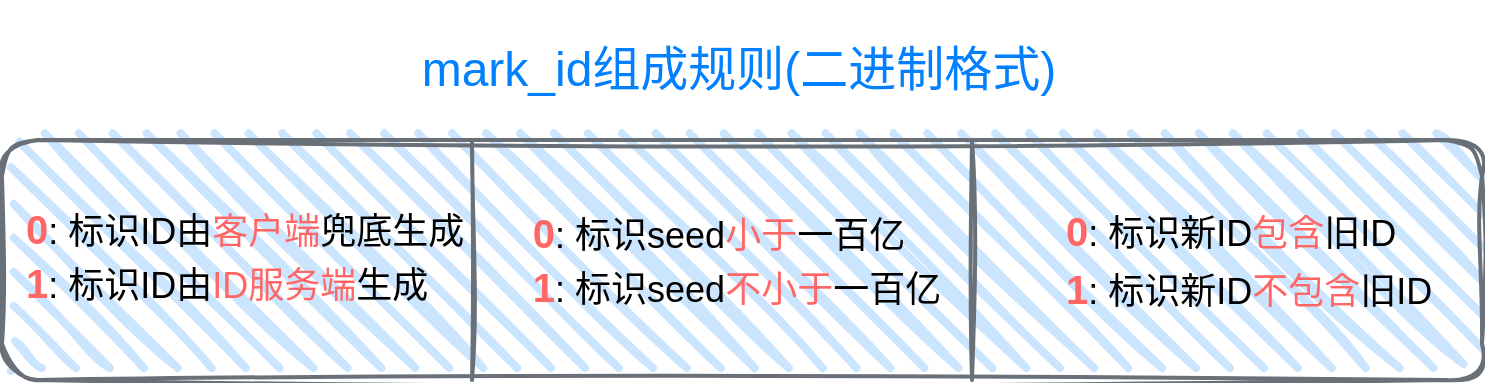 <mxfile version="20.8.3" type="github">
  <diagram id="3UV2N2_CsK47-BD-zQZb" name="第 1 页">
    <mxGraphModel dx="1026" dy="733" grid="1" gridSize="10" guides="1" tooltips="1" connect="1" arrows="1" fold="1" page="1" pageScale="1" pageWidth="827" pageHeight="1169" math="0" shadow="0">
      <root>
        <mxCell id="0" />
        <mxCell id="1" parent="0" />
        <mxCell id="_gT4ns5PDXYJ1jsOTfaG-1" value="" style="rounded=1;whiteSpace=wrap;html=1;fillColor=#CCE5FF;strokeColor=#6A7078;sketch=1;jiggle=2;fillWeight=4;hachureGap=12;hachureAngle=45;curveFitting=0.95;strokeWidth=2;shadow=0;glass=0;" parent="1" vertex="1">
          <mxGeometry x="40" y="200" width="740" height="120" as="geometry" />
        </mxCell>
        <mxCell id="_gT4ns5PDXYJ1jsOTfaG-2" value="" style="line;strokeWidth=2;direction=south;html=1;perimeter=backbonePerimeter;points=[];outlineConnect=0;sketch=1;fillWeight=4;hachureGap=12;hachureAngle=45;jiggle=2;curveFitting=0.95;strokeColor=#6A7078;fillColor=#CCE5FF;fontSize=4;" parent="1" vertex="1">
          <mxGeometry x="270" y="200" width="10" height="120" as="geometry" />
        </mxCell>
        <mxCell id="_gT4ns5PDXYJ1jsOTfaG-4" value="&lt;p style=&quot;line-height: 140%; font-size: 18px;&quot;&gt;&lt;/p&gt;&lt;div style=&quot;line-height: 150%;&quot;&gt;&lt;span style=&quot;background-color: initial;&quot;&gt;&lt;font size=&quot;1&quot; style=&quot;&quot; color=&quot;#ff6666&quot;&gt;&lt;b style=&quot;font-size: 20px;&quot;&gt;0&lt;/b&gt;&lt;/font&gt;: 标识新ID&lt;font color=&quot;#ff6666&quot;&gt;包含&lt;/font&gt;旧ID&lt;/span&gt;&lt;/div&gt;&lt;div style=&quot;&quot;&gt;&lt;span style=&quot;background-color: initial;&quot;&gt;&lt;b style=&quot;&quot;&gt;&lt;font color=&quot;#ff6666&quot; style=&quot;font-size: 20px;&quot;&gt;1&lt;/font&gt;&lt;/b&gt;: 标识新ID&lt;font color=&quot;#ff6666&quot;&gt;不包含&lt;/font&gt;旧ID&lt;/span&gt;&lt;/div&gt;&lt;p style=&quot;font-size: 18px;&quot;&gt;&lt;/p&gt;" style="text;html=1;strokeColor=none;fillColor=none;align=left;verticalAlign=middle;whiteSpace=wrap;rounded=0;sketch=1;fillWeight=4;hachureGap=12;hachureAngle=45;jiggle=2;curveFitting=0.95;strokeWidth=2;spacing=2;fontFamily=Helvetica;fontStyle=0;fontSize=18;" parent="1" vertex="1">
          <mxGeometry x="570" y="225" width="190" height="70" as="geometry" />
        </mxCell>
        <mxCell id="_gT4ns5PDXYJ1jsOTfaG-5" value="&lt;p style=&quot;line-height: 150%; font-size: 18px;&quot;&gt;&lt;/p&gt;&lt;div style=&quot;text-align: left; line-height: 150%;&quot;&gt;&lt;span style=&quot;background-color: initial;&quot;&gt;&lt;font color=&quot;#ff6666&quot; style=&quot;font-size: 20px;&quot;&gt;&lt;b&gt;0&lt;/b&gt;&lt;/font&gt;&lt;/span&gt;&lt;span style=&quot;font-size: 18px; background-color: initial;&quot;&gt;: 标识seed&lt;font color=&quot;#ff6666&quot;&gt;小于&lt;/font&gt;一百亿&lt;/span&gt;&lt;/div&gt;&lt;b&gt;&lt;font color=&quot;#ff6666&quot; style=&quot;font-size: 20px;&quot;&gt;1&lt;/font&gt;&lt;/b&gt;: 标识seed&lt;font color=&quot;#ff6666&quot;&gt;不小于&lt;/font&gt;一百亿&lt;p style=&quot;font-size: 18px;&quot;&gt;&lt;/p&gt;" style="text;html=1;strokeColor=none;fillColor=none;align=center;verticalAlign=middle;whiteSpace=wrap;rounded=0;sketch=1;fillWeight=4;hachureGap=12;hachureAngle=45;jiggle=2;curveFitting=0.95;strokeWidth=2;spacing=2;fontSize=18;" parent="1" vertex="1">
          <mxGeometry x="295" y="215" width="225" height="90" as="geometry" />
        </mxCell>
        <mxCell id="_gT4ns5PDXYJ1jsOTfaG-7" value="" style="line;strokeWidth=2;direction=south;html=1;perimeter=backbonePerimeter;points=[];outlineConnect=0;sketch=1;fillWeight=4;hachureGap=12;hachureAngle=45;jiggle=2;curveFitting=0.95;strokeColor=#6A7078;fillColor=#CCE5FF;fontSize=4;" parent="1" vertex="1">
          <mxGeometry x="520" y="200" width="10" height="120" as="geometry" />
        </mxCell>
        <mxCell id="_gT4ns5PDXYJ1jsOTfaG-8" value="mark_id组成规则(二进制格式)" style="text;strokeColor=none;fillColor=none;html=1;fontSize=24;fontStyle=0;verticalAlign=middle;align=center;labelBackgroundColor=none;labelBorderColor=none;sketch=1;fillWeight=4;hachureGap=12;hachureAngle=45;jiggle=2;curveFitting=0.95;strokeWidth=2;fontFamily=Helvetica;fontColor=#007FFF;" parent="1" vertex="1">
          <mxGeometry x="212.5" y="130" width="390" height="70" as="geometry" />
        </mxCell>
        <mxCell id="euerRezrnD9yb3MaIjkY-1" value="&lt;p style=&quot;line-height: 150%; font-size: 18px;&quot;&gt;&lt;/p&gt;&lt;div style=&quot;line-height: 150%;&quot;&gt;&lt;span style=&quot;background-color: initial;&quot;&gt;&lt;font color=&quot;#ff6666&quot; style=&quot;font-size: 20px;&quot;&gt;&lt;b&gt;0&lt;/b&gt;&lt;/font&gt;&lt;/span&gt;&lt;span style=&quot;font-size: 18px; background-color: initial;&quot;&gt;: 标识ID由&lt;font color=&quot;#ff6666&quot;&gt;客户端&lt;/font&gt;兜底生成&lt;/span&gt;&lt;/div&gt;&lt;b&gt;&lt;font color=&quot;#ff6666&quot; style=&quot;font-size: 20px;&quot;&gt;1&lt;/font&gt;&lt;/b&gt;: 标识ID由&lt;font color=&quot;#ff6666&quot;&gt;ID服务端&lt;/font&gt;生成&lt;p style=&quot;font-size: 18px;&quot;&gt;&lt;/p&gt;" style="text;html=1;strokeColor=none;fillColor=none;align=left;verticalAlign=middle;whiteSpace=wrap;rounded=0;sketch=1;fillWeight=4;hachureGap=12;hachureAngle=45;jiggle=2;curveFitting=0.95;strokeWidth=2;spacing=2;fontSize=18;" vertex="1" parent="1">
          <mxGeometry x="50" y="215" width="230" height="85" as="geometry" />
        </mxCell>
      </root>
    </mxGraphModel>
  </diagram>
</mxfile>

